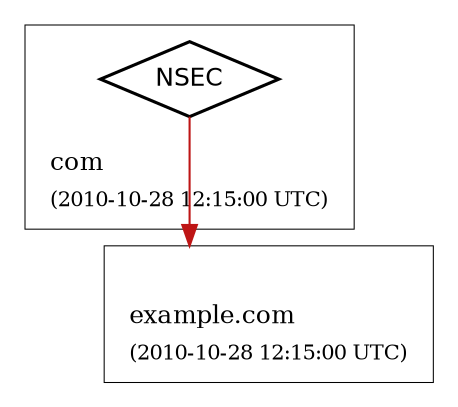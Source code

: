 digraph {
	graph [rankdir="BT", compound="True"]
	subgraph "cluster_a" {
		graph [label=<<TABLE BORDER="0"><TR><TD ALIGN="LEFT"><FONT POINT-SIZE="12">com</FONT></TD></TR><TR><TD ALIGN="LEFT"><FONT POINT-SIZE="10">(2010-10-28 12:15:00 UTC)</FONT></TD></TR></TABLE>>, labeljust="l", penwidth="0.5"]
		a [label=<<FONT POINT-SIZE="12" FACE="Helvetica">NSEC</FONT>>, shape="diamond", penwidth="1.5"]
		a_top [style="invis",shape="point"]
		a_bottom [style="invis",shape="point"]
		a -> a_top [style="invis",minlen="0"]
		a_bottom -> a [style="invis",minlen="0"]
	}
	subgraph "cluster_b" {
		graph [label=<<TABLE BORDER="0"><TR><TD ALIGN="LEFT"><FONT POINT-SIZE="12">example.com</FONT></TD></TR><TR><TD ALIGN="LEFT"><FONT POINT-SIZE="10">(2010-10-28 12:15:00 UTC)</FONT></TD></TR></TABLE>>, labeljust="l", penwidth="0.5"]
		b_top [style="invis",shape="point"]
	}
  b_top -> a [color="#be1515", dir="back", ltail="cluster_b"]
}

